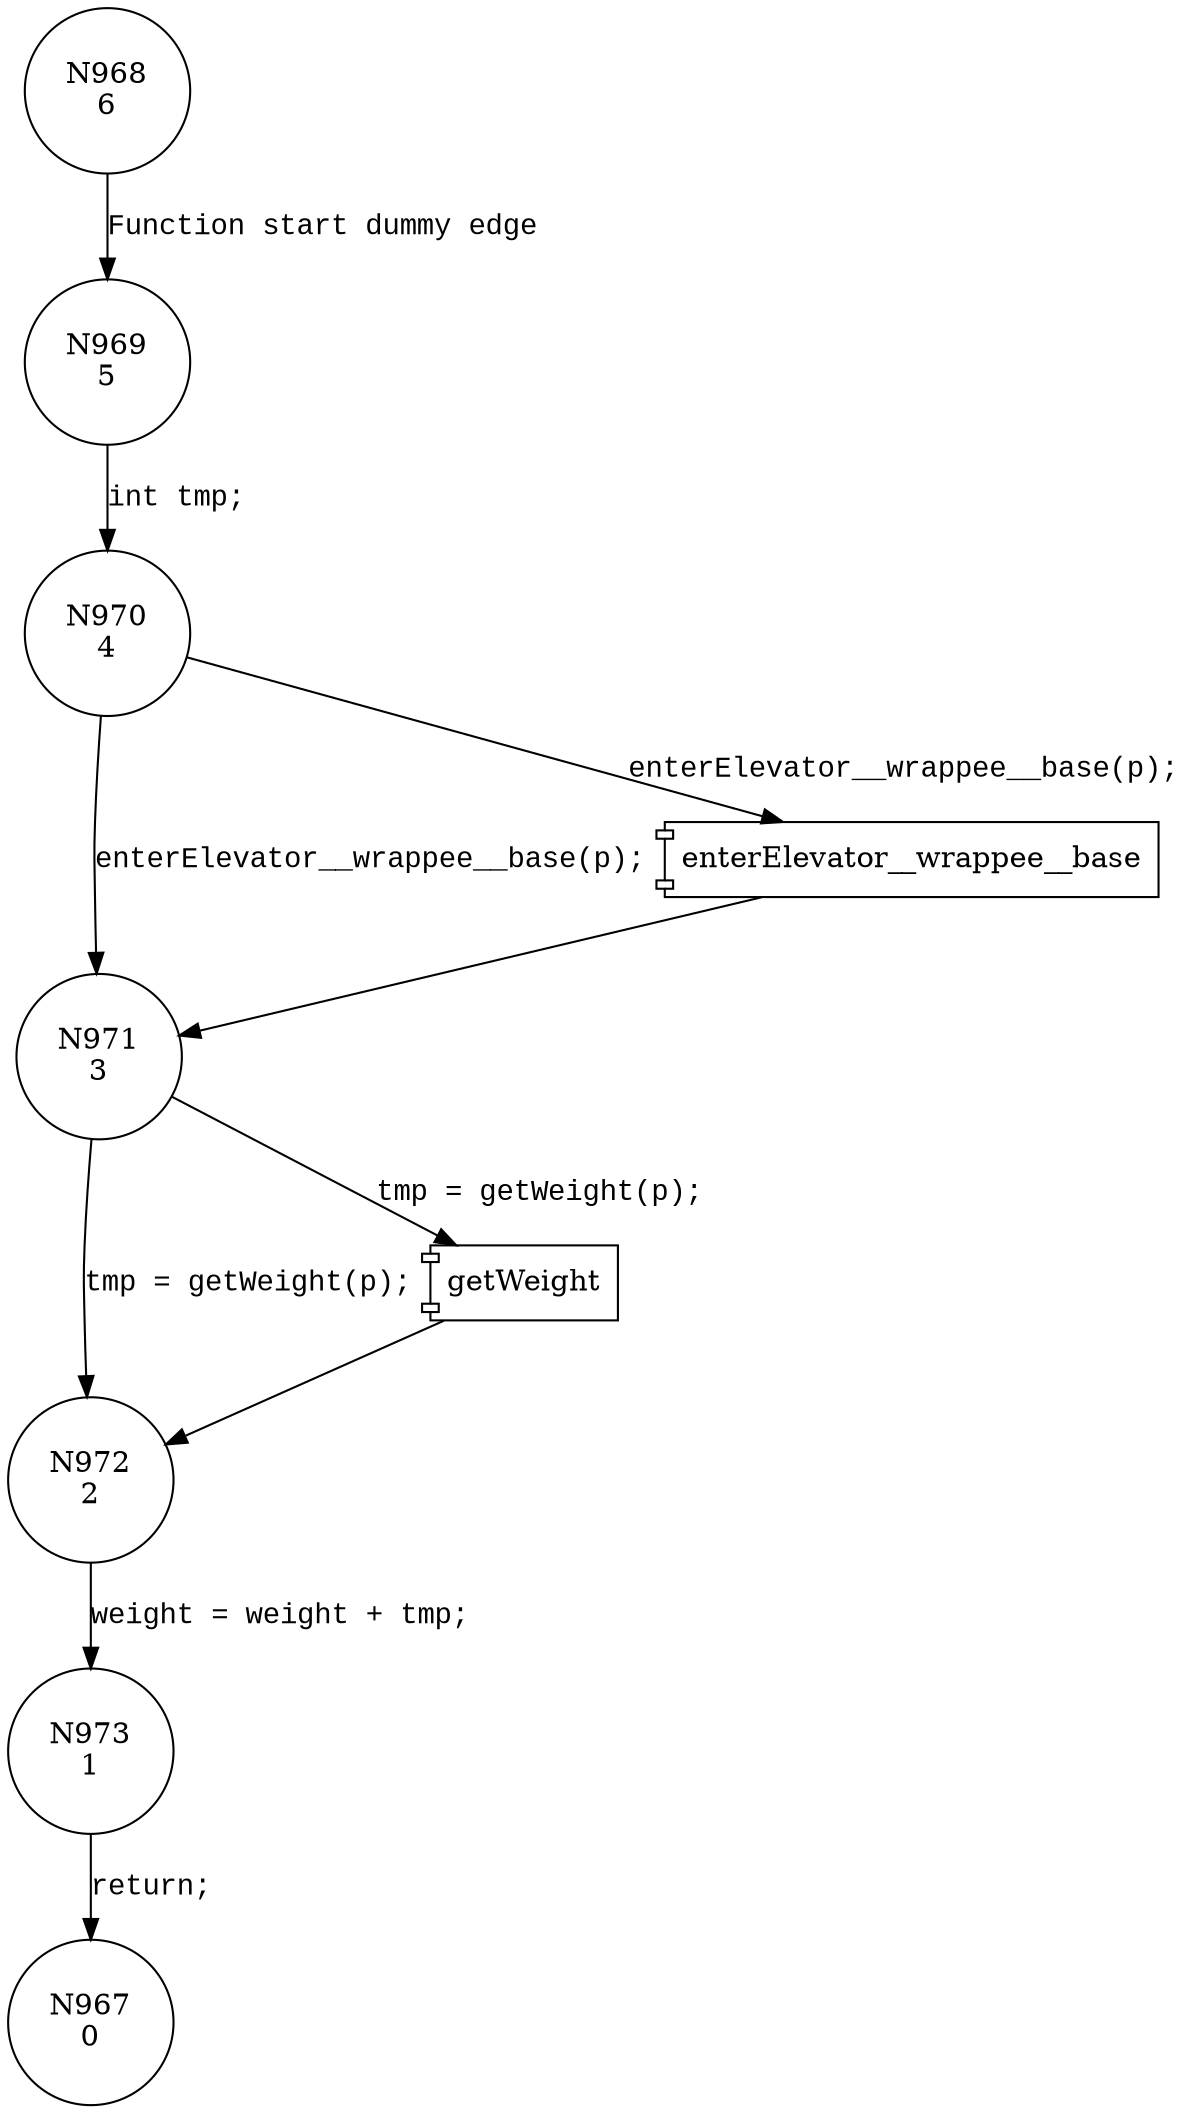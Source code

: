 digraph enterElevator {
968 [shape="circle" label="N968\n6"]
969 [shape="circle" label="N969\n5"]
970 [shape="circle" label="N970\n4"]
971 [shape="circle" label="N971\n3"]
972 [shape="circle" label="N972\n2"]
973 [shape="circle" label="N973\n1"]
967 [shape="circle" label="N967\n0"]
968 -> 969 [label="Function start dummy edge" fontname="Courier New"]
100047 [shape="component" label="enterElevator__wrappee__base"]
970 -> 100047 [label="enterElevator__wrappee__base(p);" fontname="Courier New"]
100047 -> 971 [label="" fontname="Courier New"]
970 -> 971 [label="enterElevator__wrappee__base(p);" fontname="Courier New"]
100048 [shape="component" label="getWeight"]
971 -> 100048 [label="tmp = getWeight(p);" fontname="Courier New"]
100048 -> 972 [label="" fontname="Courier New"]
971 -> 972 [label="tmp = getWeight(p);" fontname="Courier New"]
972 -> 973 [label="weight = weight + tmp;" fontname="Courier New"]
969 -> 970 [label="int tmp;" fontname="Courier New"]
973 -> 967 [label="return;" fontname="Courier New"]
}
